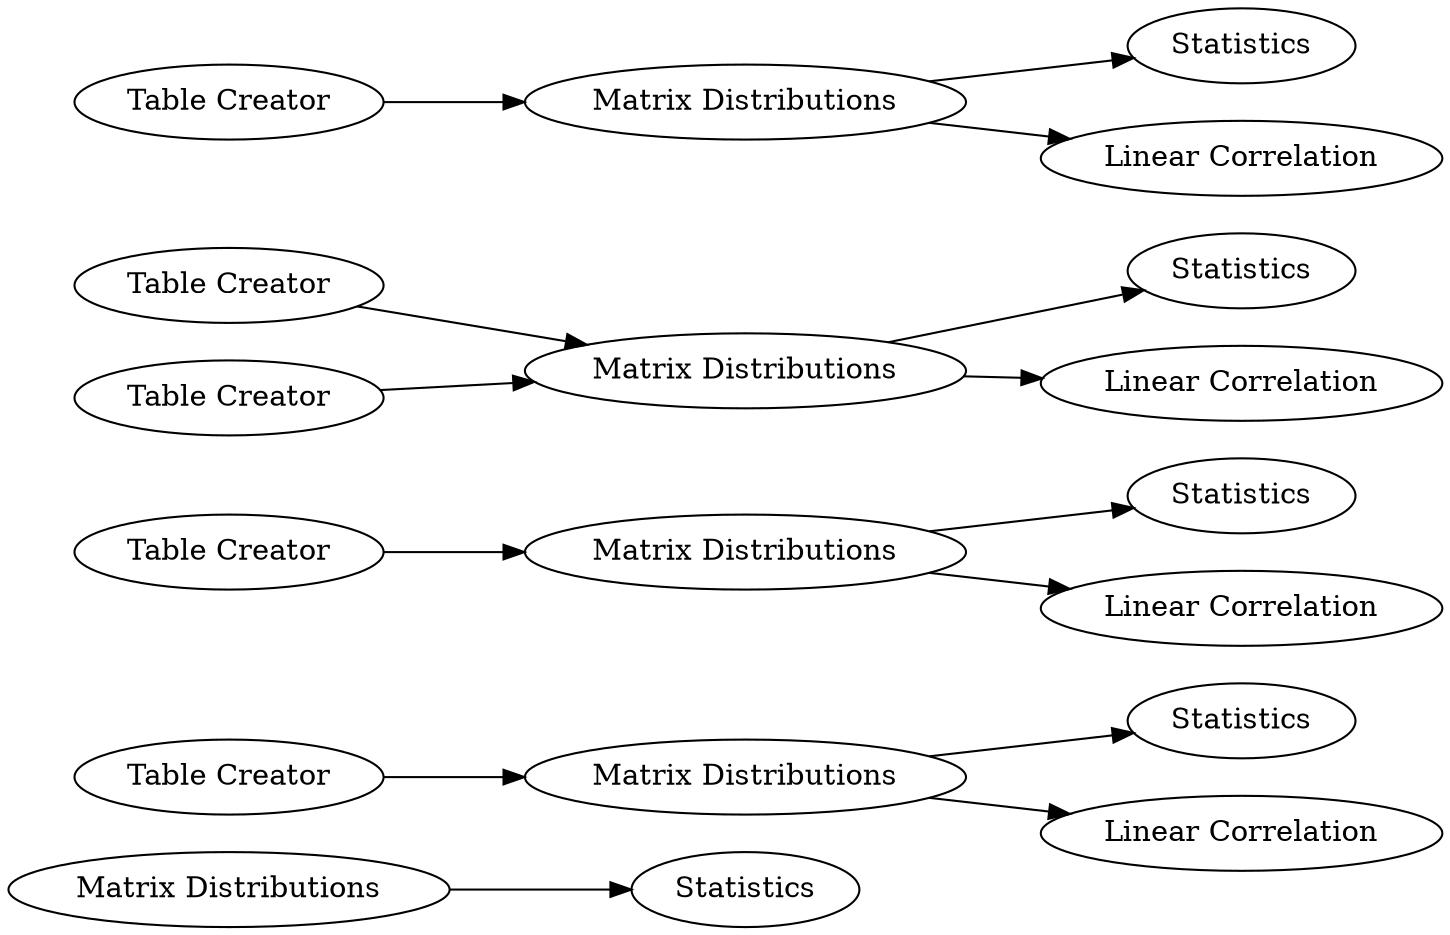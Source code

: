digraph {
	3 [label=Statistics]
	13 [label="Matrix Distributions"]
	14 [label="Table Creator"]
	15 [label="Matrix Distributions"]
	16 [label=Statistics]
	17 [label="Table Creator"]
	18 [label="Matrix Distributions"]
	19 [label=Statistics]
	21 [label="Table Creator"]
	22 [label="Table Creator"]
	23 [label="Matrix Distributions"]
	24 [label=Statistics]
	26 [label="Matrix Distributions"]
	27 [label="Table Creator"]
	28 [label=Statistics]
	31 [label="Linear Correlation"]
	32 [label="Linear Correlation"]
	33 [label="Linear Correlation"]
	34 [label="Linear Correlation"]
	13 -> 3
	14 -> 15
	15 -> 31
	15 -> 16
	17 -> 18
	18 -> 19
	18 -> 32
	21 -> 23
	22 -> 23
	23 -> 24
	23 -> 33
	26 -> 28
	26 -> 34
	27 -> 26
	rankdir=LR
}
